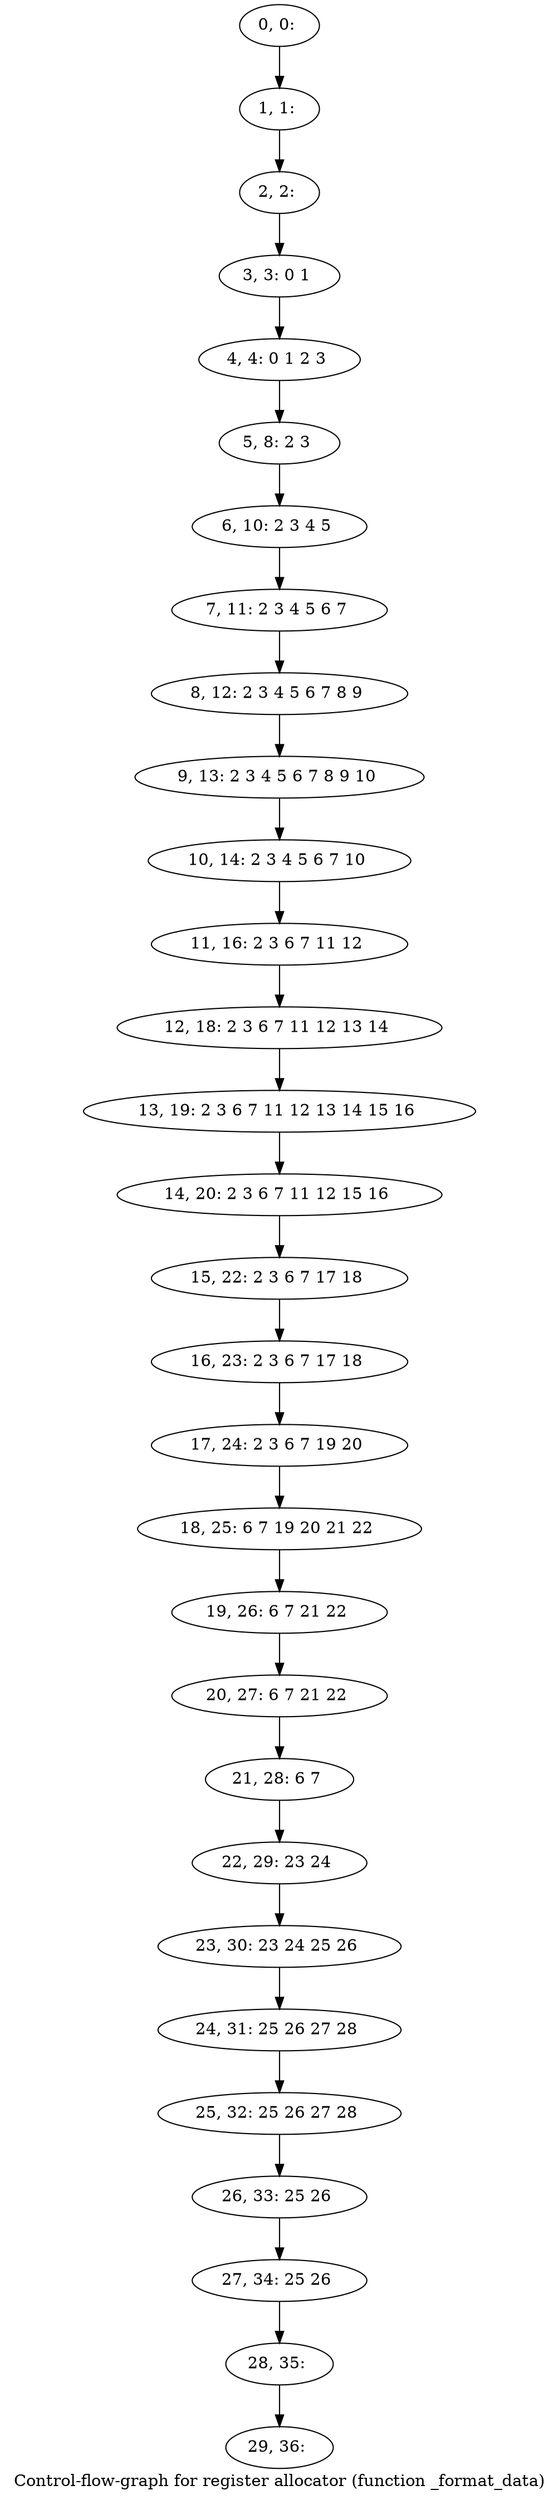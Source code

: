 digraph G {
graph [label="Control-flow-graph for register allocator (function _format_data)"]
0[label="0, 0: "];
1[label="1, 1: "];
2[label="2, 2: "];
3[label="3, 3: 0 1 "];
4[label="4, 4: 0 1 2 3 "];
5[label="5, 8: 2 3 "];
6[label="6, 10: 2 3 4 5 "];
7[label="7, 11: 2 3 4 5 6 7 "];
8[label="8, 12: 2 3 4 5 6 7 8 9 "];
9[label="9, 13: 2 3 4 5 6 7 8 9 10 "];
10[label="10, 14: 2 3 4 5 6 7 10 "];
11[label="11, 16: 2 3 6 7 11 12 "];
12[label="12, 18: 2 3 6 7 11 12 13 14 "];
13[label="13, 19: 2 3 6 7 11 12 13 14 15 16 "];
14[label="14, 20: 2 3 6 7 11 12 15 16 "];
15[label="15, 22: 2 3 6 7 17 18 "];
16[label="16, 23: 2 3 6 7 17 18 "];
17[label="17, 24: 2 3 6 7 19 20 "];
18[label="18, 25: 6 7 19 20 21 22 "];
19[label="19, 26: 6 7 21 22 "];
20[label="20, 27: 6 7 21 22 "];
21[label="21, 28: 6 7 "];
22[label="22, 29: 23 24 "];
23[label="23, 30: 23 24 25 26 "];
24[label="24, 31: 25 26 27 28 "];
25[label="25, 32: 25 26 27 28 "];
26[label="26, 33: 25 26 "];
27[label="27, 34: 25 26 "];
28[label="28, 35: "];
29[label="29, 36: "];
0->1 ;
1->2 ;
2->3 ;
3->4 ;
4->5 ;
5->6 ;
6->7 ;
7->8 ;
8->9 ;
9->10 ;
10->11 ;
11->12 ;
12->13 ;
13->14 ;
14->15 ;
15->16 ;
16->17 ;
17->18 ;
18->19 ;
19->20 ;
20->21 ;
21->22 ;
22->23 ;
23->24 ;
24->25 ;
25->26 ;
26->27 ;
27->28 ;
28->29 ;
}
